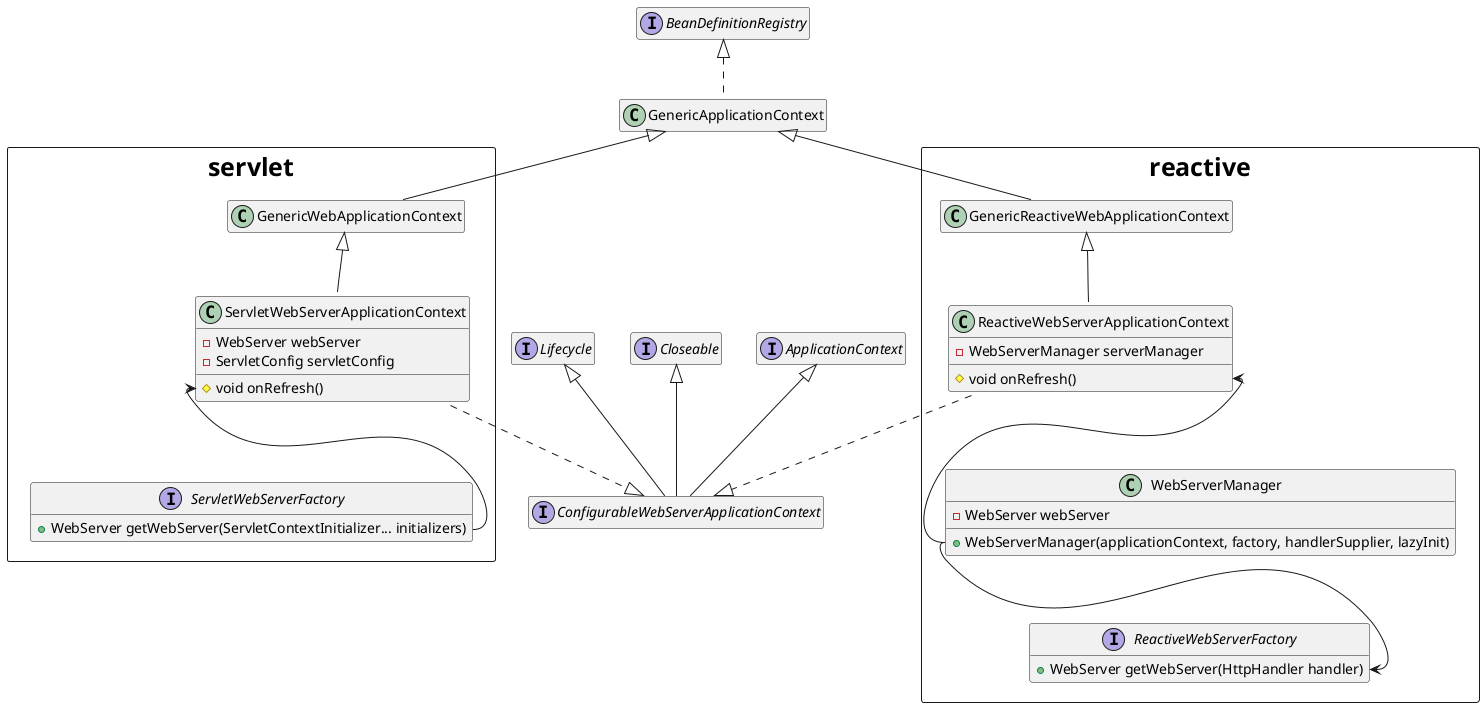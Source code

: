 @startuml

set namespaceSeparator none

interface ConfigurableWebServerApplicationContext extends ApplicationContext, Lifecycle, Closeable
'interface AnnotationConfigRegistry
class GenericApplicationContext implements BeanDefinitionRegistry

package <size:25>servlet <<Rectangle>> {
  interface ServletWebServerFactory {
    + WebServer getWebServer(ServletContextInitializer... initializers)
   }
   class ServletWebServerApplicationContext extends GenericWebApplicationContext  {
     - WebServer webServer
     - ServletConfig servletConfig
     # void onRefresh()
   }
'   class AnnotationConfigServletWebServerApplicationContext implements AnnotationConfigRegistry

}
package <size:25>reactive <<Rectangle>> {
  interface ReactiveWebServerFactory {
      + WebServer getWebServer(HttpHandler handler)
   }

  class WebServerManager {
      - WebServer webServer
      + WebServerManager(applicationContext, factory, handlerSupplier, lazyInit)

  }
'  class AnnotationConfigReactiveWebServerApplicationContext implements AnnotationConfigRegistry
  class ReactiveWebServerApplicationContext extends GenericReactiveWebApplicationContext {
    - WebServerManager serverManager
    # void onRefresh()
  }
}







hide member
show ServletWebServerFactory methods
show ReactiveWebServerFactory methods
show ServletWebServerApplicationContext member
show ReactiveWebServerApplicationContext member
show WebServerManager member

'AnnotationConfigServletWebServerApplicationContext -right-|> ServletWebServerApplicationContext
'AnnotationConfigReactiveWebServerApplicationContext -right-|> ReactiveWebServerApplicationContext
GenericWebApplicationContext -up-|> GenericApplicationContext
GenericReactiveWebApplicationContext -up-|> GenericApplicationContext

ServletWebServerApplicationContext ..|> ConfigurableWebServerApplicationContext
ReactiveWebServerApplicationContext ..|> ConfigurableWebServerApplicationContext


ServletWebServerApplicationContext::onRefresh --> ServletWebServerFactory::getWebServer
WebServerManager::WebServerManager --> ReactiveWebServerFactory::getWebServer
ReactiveWebServerApplicationContext::onRefresh --> WebServerManager::WebServerManager

@enduml